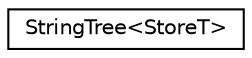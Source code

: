 digraph "Graphical Class Hierarchy"
{
  edge [fontname="Helvetica",fontsize="10",labelfontname="Helvetica",labelfontsize="10"];
  node [fontname="Helvetica",fontsize="10",shape=record];
  rankdir="LR";
  Node0 [label="StringTree\<StoreT\>",height=0.2,width=0.4,color="black", fillcolor="white", style="filled",URL="$classaworx_1_1lib_1_1containers_1_1StringTree.html"];
}

